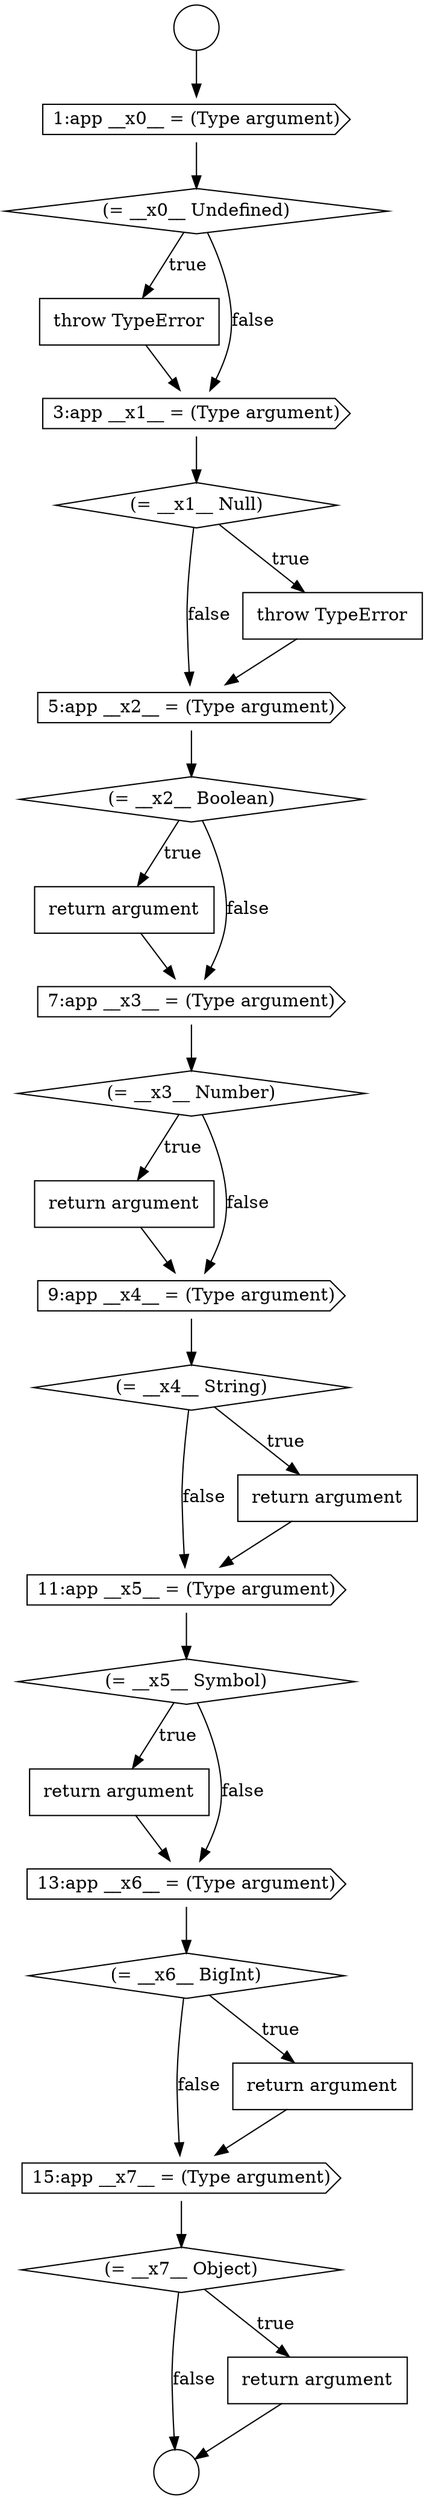 digraph {
  node21871 [shape=diamond, label=<<font color="black">(= __x3__ Number)</font>> color="black" fillcolor="white" style=filled]
  node21876 [shape=cds, label=<<font color="black">11:app __x5__ = (Type argument)</font>> color="black" fillcolor="white" style=filled]
  node21877 [shape=diamond, label=<<font color="black">(= __x5__ Symbol)</font>> color="black" fillcolor="white" style=filled]
  node21859 [shape=circle label=" " color="black" fillcolor="white" style=filled]
  node21869 [shape=none, margin=0, label=<<font color="black">
    <table border="0" cellborder="1" cellspacing="0" cellpadding="10">
      <tr><td align="left">return argument</td></tr>
    </table>
  </font>> color="black" fillcolor="white" style=filled]
  node21878 [shape=none, margin=0, label=<<font color="black">
    <table border="0" cellborder="1" cellspacing="0" cellpadding="10">
      <tr><td align="left">return argument</td></tr>
    </table>
  </font>> color="black" fillcolor="white" style=filled]
  node21872 [shape=none, margin=0, label=<<font color="black">
    <table border="0" cellborder="1" cellspacing="0" cellpadding="10">
      <tr><td align="left">return argument</td></tr>
    </table>
  </font>> color="black" fillcolor="white" style=filled]
  node21860 [shape=circle label=" " color="black" fillcolor="white" style=filled]
  node21875 [shape=none, margin=0, label=<<font color="black">
    <table border="0" cellborder="1" cellspacing="0" cellpadding="10">
      <tr><td align="left">return argument</td></tr>
    </table>
  </font>> color="black" fillcolor="white" style=filled]
  node21882 [shape=cds, label=<<font color="black">15:app __x7__ = (Type argument)</font>> color="black" fillcolor="white" style=filled]
  node21879 [shape=cds, label=<<font color="black">13:app __x6__ = (Type argument)</font>> color="black" fillcolor="white" style=filled]
  node21881 [shape=none, margin=0, label=<<font color="black">
    <table border="0" cellborder="1" cellspacing="0" cellpadding="10">
      <tr><td align="left">return argument</td></tr>
    </table>
  </font>> color="black" fillcolor="white" style=filled]
  node21861 [shape=cds, label=<<font color="black">1:app __x0__ = (Type argument)</font>> color="black" fillcolor="white" style=filled]
  node21880 [shape=diamond, label=<<font color="black">(= __x6__ BigInt)</font>> color="black" fillcolor="white" style=filled]
  node21884 [shape=none, margin=0, label=<<font color="black">
    <table border="0" cellborder="1" cellspacing="0" cellpadding="10">
      <tr><td align="left">return argument</td></tr>
    </table>
  </font>> color="black" fillcolor="white" style=filled]
  node21867 [shape=cds, label=<<font color="black">5:app __x2__ = (Type argument)</font>> color="black" fillcolor="white" style=filled]
  node21865 [shape=diamond, label=<<font color="black">(= __x1__ Null)</font>> color="black" fillcolor="white" style=filled]
  node21870 [shape=cds, label=<<font color="black">7:app __x3__ = (Type argument)</font>> color="black" fillcolor="white" style=filled]
  node21873 [shape=cds, label=<<font color="black">9:app __x4__ = (Type argument)</font>> color="black" fillcolor="white" style=filled]
  node21862 [shape=diamond, label=<<font color="black">(= __x0__ Undefined)</font>> color="black" fillcolor="white" style=filled]
  node21883 [shape=diamond, label=<<font color="black">(= __x7__ Object)</font>> color="black" fillcolor="white" style=filled]
  node21874 [shape=diamond, label=<<font color="black">(= __x4__ String)</font>> color="black" fillcolor="white" style=filled]
  node21863 [shape=none, margin=0, label=<<font color="black">
    <table border="0" cellborder="1" cellspacing="0" cellpadding="10">
      <tr><td align="left">throw TypeError</td></tr>
    </table>
  </font>> color="black" fillcolor="white" style=filled]
  node21864 [shape=cds, label=<<font color="black">3:app __x1__ = (Type argument)</font>> color="black" fillcolor="white" style=filled]
  node21868 [shape=diamond, label=<<font color="black">(= __x2__ Boolean)</font>> color="black" fillcolor="white" style=filled]
  node21866 [shape=none, margin=0, label=<<font color="black">
    <table border="0" cellborder="1" cellspacing="0" cellpadding="10">
      <tr><td align="left">throw TypeError</td></tr>
    </table>
  </font>> color="black" fillcolor="white" style=filled]
  node21862 -> node21863 [label=<<font color="black">true</font>> color="black"]
  node21862 -> node21864 [label=<<font color="black">false</font>> color="black"]
  node21870 -> node21871 [ color="black"]
  node21866 -> node21867 [ color="black"]
  node21872 -> node21873 [ color="black"]
  node21876 -> node21877 [ color="black"]
  node21863 -> node21864 [ color="black"]
  node21868 -> node21869 [label=<<font color="black">true</font>> color="black"]
  node21868 -> node21870 [label=<<font color="black">false</font>> color="black"]
  node21873 -> node21874 [ color="black"]
  node21882 -> node21883 [ color="black"]
  node21879 -> node21880 [ color="black"]
  node21859 -> node21861 [ color="black"]
  node21867 -> node21868 [ color="black"]
  node21878 -> node21879 [ color="black"]
  node21861 -> node21862 [ color="black"]
  node21864 -> node21865 [ color="black"]
  node21865 -> node21866 [label=<<font color="black">true</font>> color="black"]
  node21865 -> node21867 [label=<<font color="black">false</font>> color="black"]
  node21874 -> node21875 [label=<<font color="black">true</font>> color="black"]
  node21874 -> node21876 [label=<<font color="black">false</font>> color="black"]
  node21869 -> node21870 [ color="black"]
  node21883 -> node21884 [label=<<font color="black">true</font>> color="black"]
  node21883 -> node21860 [label=<<font color="black">false</font>> color="black"]
  node21881 -> node21882 [ color="black"]
  node21871 -> node21872 [label=<<font color="black">true</font>> color="black"]
  node21871 -> node21873 [label=<<font color="black">false</font>> color="black"]
  node21875 -> node21876 [ color="black"]
  node21877 -> node21878 [label=<<font color="black">true</font>> color="black"]
  node21877 -> node21879 [label=<<font color="black">false</font>> color="black"]
  node21884 -> node21860 [ color="black"]
  node21880 -> node21881 [label=<<font color="black">true</font>> color="black"]
  node21880 -> node21882 [label=<<font color="black">false</font>> color="black"]
}
